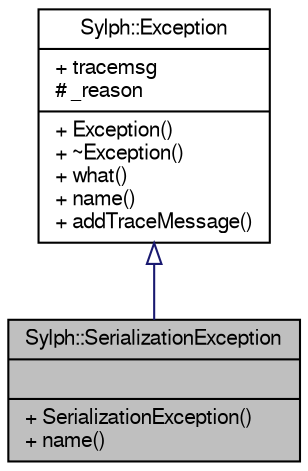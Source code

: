 digraph G
{
  edge [fontname="FreeSans",fontsize="10",labelfontname="FreeSans",labelfontsize="10"];
  node [fontname="FreeSans",fontsize="10",shape=record];
  Node1 [label="{Sylph::SerializationException\n||+ SerializationException()\l+ name()\l}",height=0.2,width=0.4,color="black", fillcolor="grey75", style="filled" fontcolor="black"];
  Node2 -> Node1 [dir=back,color="midnightblue",fontsize="10",style="solid",arrowtail="empty",fontname="FreeSans"];
  Node2 [label="{Sylph::Exception\n|+ tracemsg\l# _reason\l|+ Exception()\l+ ~Exception()\l+ what()\l+ name()\l+ addTraceMessage()\l}",height=0.2,width=0.4,color="black", fillcolor="white", style="filled",URL="$class_sylph_1_1_exception.html",tooltip="This class provides a ready-to-use interface for exception handling."];
}
